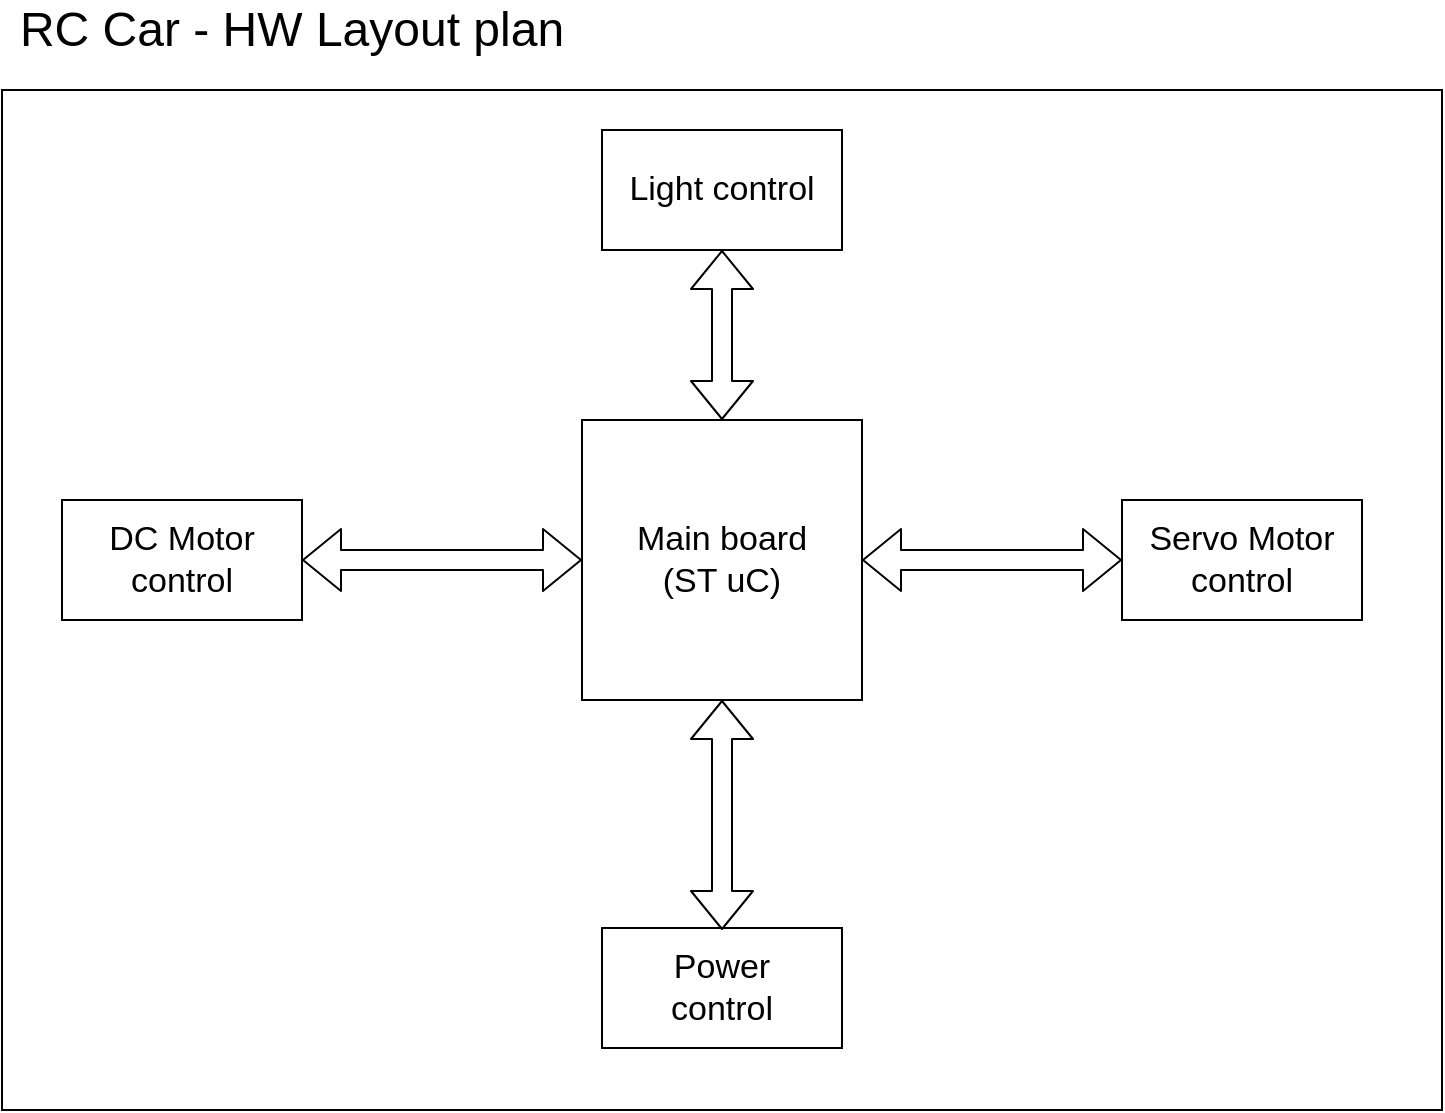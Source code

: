 <mxfile version="10.6.8" type="device"><diagram id="UFyHhuoq8jHwXxnT-9Yr" name="Page-1"><mxGraphModel dx="1188" dy="761" grid="1" gridSize="10" guides="1" tooltips="1" connect="1" arrows="1" fold="1" page="1" pageScale="1" pageWidth="850" pageHeight="1100" math="0" shadow="0"><root><mxCell id="0"/><mxCell id="1" parent="0"/><mxCell id="UJuq-ahMUFRqooydUH_l-2" value="" style="rounded=0;whiteSpace=wrap;html=1;" vertex="1" parent="1"><mxGeometry x="40" y="100" width="720" height="510" as="geometry"/></mxCell><mxCell id="UJuq-ahMUFRqooydUH_l-3" value="&lt;font style=&quot;font-size: 24px&quot;&gt;RC Car - HW Layout plan&lt;/font&gt;" style="text;html=1;strokeColor=none;fillColor=none;align=center;verticalAlign=middle;whiteSpace=wrap;rounded=0;" vertex="1" parent="1"><mxGeometry x="40" y="55" width="290" height="30" as="geometry"/></mxCell><mxCell id="UJuq-ahMUFRqooydUH_l-4" value="" style="whiteSpace=wrap;html=1;aspect=fixed;" vertex="1" parent="1"><mxGeometry x="330" y="265" width="140" height="140" as="geometry"/></mxCell><mxCell id="UJuq-ahMUFRqooydUH_l-5" value="&lt;span style=&quot;font-size: 17px&quot;&gt;Main board&lt;br&gt;(ST uC)&lt;br&gt;&lt;/span&gt;" style="text;html=1;strokeColor=none;fillColor=none;align=center;verticalAlign=middle;whiteSpace=wrap;rounded=0;" vertex="1" parent="1"><mxGeometry x="350" y="315" width="100" height="40" as="geometry"/></mxCell><mxCell id="UJuq-ahMUFRqooydUH_l-6" value="" style="rounded=0;whiteSpace=wrap;html=1;" vertex="1" parent="1"><mxGeometry x="340" y="120" width="120" height="60" as="geometry"/></mxCell><mxCell id="UJuq-ahMUFRqooydUH_l-7" value="&lt;font style=&quot;font-size: 17px&quot;&gt;Light control&lt;/font&gt;" style="text;html=1;strokeColor=none;fillColor=none;align=center;verticalAlign=middle;whiteSpace=wrap;rounded=0;" vertex="1" parent="1"><mxGeometry x="350" y="130" width="100" height="40" as="geometry"/></mxCell><mxCell id="UJuq-ahMUFRqooydUH_l-10" value="" style="rounded=0;whiteSpace=wrap;html=1;" vertex="1" parent="1"><mxGeometry x="70" y="305" width="120" height="60" as="geometry"/></mxCell><mxCell id="UJuq-ahMUFRqooydUH_l-11" value="&lt;font style=&quot;font-size: 17px&quot;&gt;DC Motor control&lt;/font&gt;" style="text;html=1;strokeColor=none;fillColor=none;align=center;verticalAlign=middle;whiteSpace=wrap;rounded=0;" vertex="1" parent="1"><mxGeometry x="80" y="315" width="100" height="40" as="geometry"/></mxCell><mxCell id="UJuq-ahMUFRqooydUH_l-14" value="" style="shape=flexArrow;endArrow=classic;startArrow=classic;html=1;entryX=0;entryY=0.5;entryDx=0;entryDy=0;exitX=1;exitY=0.5;exitDx=0;exitDy=0;" edge="1" parent="1" source="UJuq-ahMUFRqooydUH_l-10" target="UJuq-ahMUFRqooydUH_l-4"><mxGeometry width="50" height="50" relative="1" as="geometry"><mxPoint x="180" y="470" as="sourcePoint"/><mxPoint x="230" y="420" as="targetPoint"/></mxGeometry></mxCell><mxCell id="UJuq-ahMUFRqooydUH_l-15" value="" style="rounded=0;whiteSpace=wrap;html=1;" vertex="1" parent="1"><mxGeometry x="600" y="305" width="120" height="60" as="geometry"/></mxCell><mxCell id="UJuq-ahMUFRqooydUH_l-16" value="&lt;font style=&quot;font-size: 17px&quot;&gt;Servo Motor control&lt;/font&gt;" style="text;html=1;strokeColor=none;fillColor=none;align=center;verticalAlign=middle;whiteSpace=wrap;rounded=0;" vertex="1" parent="1"><mxGeometry x="610" y="315" width="100" height="40" as="geometry"/></mxCell><mxCell id="UJuq-ahMUFRqooydUH_l-17" value="" style="shape=flexArrow;endArrow=classic;startArrow=classic;html=1;entryX=0;entryY=0.5;entryDx=0;entryDy=0;exitX=1;exitY=0.5;exitDx=0;exitDy=0;" edge="1" parent="1" source="UJuq-ahMUFRqooydUH_l-4" target="UJuq-ahMUFRqooydUH_l-15"><mxGeometry width="50" height="50" relative="1" as="geometry"><mxPoint x="199.647" y="345.471" as="sourcePoint"/><mxPoint x="339.647" y="345.471" as="targetPoint"/><Array as="points"/></mxGeometry></mxCell><mxCell id="UJuq-ahMUFRqooydUH_l-19" value="" style="rounded=0;whiteSpace=wrap;html=1;" vertex="1" parent="1"><mxGeometry x="340" y="519" width="120" height="60" as="geometry"/></mxCell><mxCell id="UJuq-ahMUFRqooydUH_l-20" value="&lt;font style=&quot;font-size: 17px&quot;&gt;Power control&lt;/font&gt;" style="text;html=1;strokeColor=none;fillColor=none;align=center;verticalAlign=middle;whiteSpace=wrap;rounded=0;" vertex="1" parent="1"><mxGeometry x="350" y="529" width="100" height="40" as="geometry"/></mxCell><mxCell id="UJuq-ahMUFRqooydUH_l-21" value="" style="shape=flexArrow;endArrow=classic;startArrow=classic;html=1;entryX=0.5;entryY=1;entryDx=0;entryDy=0;" edge="1" parent="1" target="UJuq-ahMUFRqooydUH_l-4"><mxGeometry width="50" height="50" relative="1" as="geometry"><mxPoint x="400" y="520" as="sourcePoint"/><mxPoint x="610.235" y="345.471" as="targetPoint"/><Array as="points"/></mxGeometry></mxCell><mxCell id="UJuq-ahMUFRqooydUH_l-22" value="" style="shape=flexArrow;endArrow=classic;startArrow=classic;html=1;entryX=0.5;entryY=1;entryDx=0;entryDy=0;" edge="1" parent="1" source="UJuq-ahMUFRqooydUH_l-4" target="UJuq-ahMUFRqooydUH_l-6"><mxGeometry width="50" height="50" relative="1" as="geometry"><mxPoint x="410" y="530" as="sourcePoint"/><mxPoint x="410.235" y="414.882" as="targetPoint"/><Array as="points"/></mxGeometry></mxCell></root></mxGraphModel></diagram></mxfile>